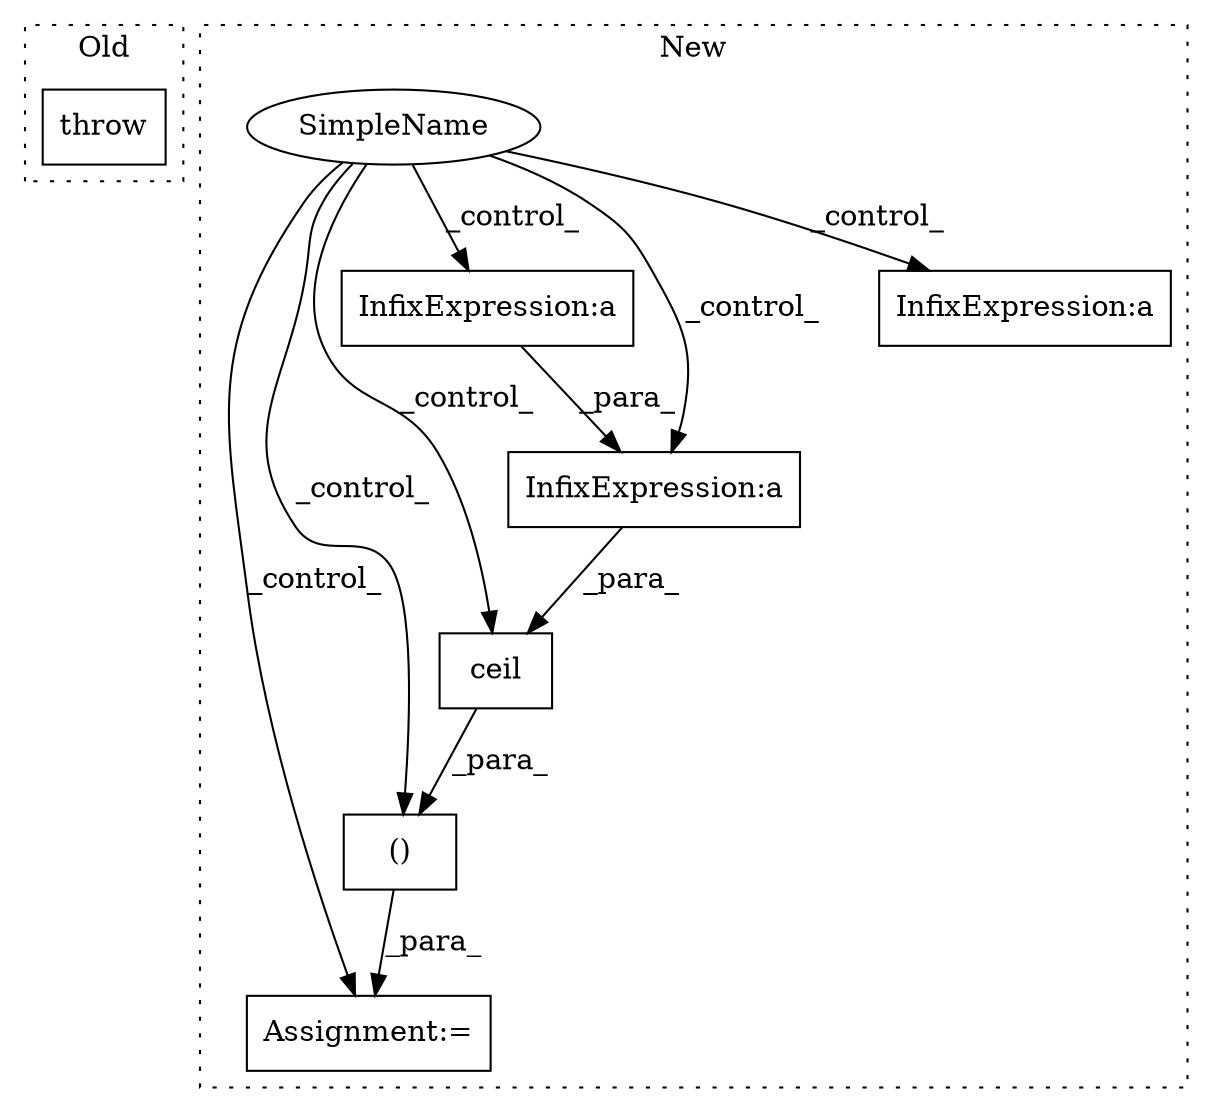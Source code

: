 digraph G {
subgraph cluster0 {
1 [label="throw" a="53" s="3217" l="6" shape="box"];
label = "Old";
style="dotted";
}
subgraph cluster1 {
2 [label="ceil" a="32" s="3573,3642" l="5,1" shape="box"];
3 [label="Assignment:=" a="7" s="3565" l="8" shape="box"];
4 [label="InfixExpression:a" a="27" s="3625" l="3" shape="box"];
5 [label="InfixExpression:a" a="27" s="3619" l="3" shape="box"];
6 [label="SimpleName" a="42" s="" l="" shape="ellipse"];
7 [label="()" a="106" s="3573" l="153" shape="box"];
8 [label="InfixExpression:a" a="27" s="3486" l="3" shape="box"];
label = "New";
style="dotted";
}
2 -> 7 [label="_para_"];
4 -> 2 [label="_para_"];
5 -> 4 [label="_para_"];
6 -> 5 [label="_control_"];
6 -> 3 [label="_control_"];
6 -> 7 [label="_control_"];
6 -> 4 [label="_control_"];
6 -> 2 [label="_control_"];
6 -> 8 [label="_control_"];
7 -> 3 [label="_para_"];
}